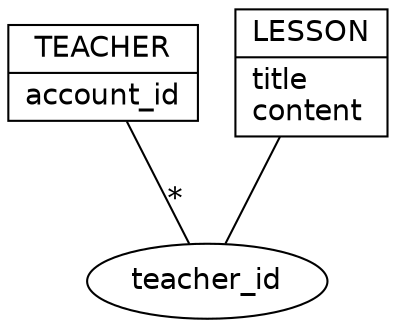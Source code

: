 graph LexicalLearner {
    /* default node shape */
    node [
        shape = "record",
        fontname = "Verdana,DejaVu Sans,Bitstream Vera Sans"
    ];

    /* entities */

    TEACHER [
        label = "{\N|
            account_id\l
        }";
    ];

    LESSON [
        label = "{\N|
            title\lcontent\l
        }";
    ];

    /* shared attributes */

    teacher_id [shape="ellipse"];

    TEACHER -- teacher_id [label="⁎"];
    LESSON -- teacher_id;
}